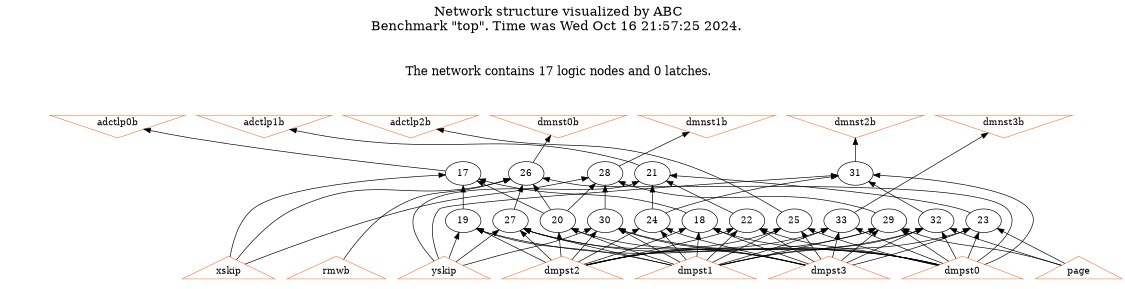 # Network structure generated by ABC

digraph network {
size = "7.5,10";
center = true;
edge [dir = back];

{
  node [shape = plaintext];
  edge [style = invis];
  LevelTitle1 [label=""];
  LevelTitle2 [label=""];
  Level3 [label = ""];
  Level2 [label = ""];
  Level1 [label = ""];
  Level0 [label = ""];
  LevelTitle1 ->  LevelTitle2 ->  Level3 ->  Level2 ->  Level1 ->  Level0;
}

{
  rank = same;
  LevelTitle1;
  title1 [shape=plaintext,
          fontsize=20,
          fontname = "Times-Roman",
          label="Network structure visualized by ABC\nBenchmark \"top\". Time was Wed Oct 16 21:57:25 2024. "
         ];
}

{
  rank = same;
  LevelTitle2;
  title2 [shape=plaintext,
          fontsize=18,
          fontname = "Times-Roman",
          label="The network contains 17 logic nodes and 0 latches.\n"
         ];
}

{
  rank = same;
  Level3;
  Node9 [label = "adctlp0b", shape = invtriangle, color = coral, fillcolor = coral];
  Node10 [label = "adctlp1b", shape = invtriangle, color = coral, fillcolor = coral];
  Node11 [label = "adctlp2b", shape = invtriangle, color = coral, fillcolor = coral];
  Node12 [label = "dmnst0b", shape = invtriangle, color = coral, fillcolor = coral];
  Node13 [label = "dmnst1b", shape = invtriangle, color = coral, fillcolor = coral];
  Node14 [label = "dmnst2b", shape = invtriangle, color = coral, fillcolor = coral];
  Node15 [label = "dmnst3b", shape = invtriangle, color = coral, fillcolor = coral];
}

{
  rank = same;
  Level2;
  Node17 [label = "17\n", shape = ellipse];
  Node21 [label = "21\n", shape = ellipse];
  Node26 [label = "26\n", shape = ellipse];
  Node28 [label = "28\n", shape = ellipse];
  Node31 [label = "31\n", shape = ellipse];
}

{
  rank = same;
  Level1;
  Node18 [label = "18\n", shape = ellipse];
  Node19 [label = "19\n", shape = ellipse];
  Node20 [label = "20\n", shape = ellipse];
  Node22 [label = "22\n", shape = ellipse];
  Node23 [label = "23\n", shape = ellipse];
  Node24 [label = "24\n", shape = ellipse];
  Node25 [label = "25\n", shape = ellipse];
  Node27 [label = "27\n", shape = ellipse];
  Node29 [label = "29\n", shape = ellipse];
  Node30 [label = "30\n", shape = ellipse];
  Node32 [label = "32\n", shape = ellipse];
  Node33 [label = "33\n", shape = ellipse];
}

{
  rank = same;
  Level0;
  Node1 [label = "rmwb", shape = triangle, color = coral, fillcolor = coral];
  Node2 [label = "yskip", shape = triangle, color = coral, fillcolor = coral];
  Node3 [label = "page", shape = triangle, color = coral, fillcolor = coral];
  Node4 [label = "xskip", shape = triangle, color = coral, fillcolor = coral];
  Node5 [label = "dmpst0", shape = triangle, color = coral, fillcolor = coral];
  Node6 [label = "dmpst1", shape = triangle, color = coral, fillcolor = coral];
  Node7 [label = "dmpst2", shape = triangle, color = coral, fillcolor = coral];
  Node8 [label = "dmpst3", shape = triangle, color = coral, fillcolor = coral];
}

title1 -> title2 [style = invis];
title2 -> Node9 [style = invis];
title2 -> Node10 [style = invis];
title2 -> Node11 [style = invis];
title2 -> Node12 [style = invis];
title2 -> Node13 [style = invis];
title2 -> Node14 [style = invis];
title2 -> Node15 [style = invis];
Node9 -> Node10 [style = invis];
Node10 -> Node11 [style = invis];
Node11 -> Node12 [style = invis];
Node12 -> Node13 [style = invis];
Node13 -> Node14 [style = invis];
Node14 -> Node15 [style = invis];
Node9 -> Node17 [style = solid];
Node10 -> Node21 [style = solid];
Node11 -> Node25 [style = solid];
Node12 -> Node26 [style = solid];
Node13 -> Node28 [style = solid];
Node14 -> Node31 [style = solid];
Node15 -> Node33 [style = solid];
Node17 -> Node18 [style = solid];
Node17 -> Node19 [style = solid];
Node17 -> Node20 [style = solid];
Node17 -> Node4 [style = solid];
Node18 -> Node5 [style = solid];
Node18 -> Node6 [style = solid];
Node18 -> Node7 [style = solid];
Node18 -> Node8 [style = solid];
Node19 -> Node2 [style = solid];
Node19 -> Node5 [style = solid];
Node19 -> Node6 [style = solid];
Node19 -> Node7 [style = solid];
Node20 -> Node6 [style = solid];
Node20 -> Node7 [style = solid];
Node20 -> Node8 [style = solid];
Node21 -> Node22 [style = solid];
Node21 -> Node23 [style = solid];
Node21 -> Node24 [style = solid];
Node21 -> Node2 [style = solid];
Node22 -> Node5 [style = solid];
Node22 -> Node6 [style = solid];
Node22 -> Node7 [style = solid];
Node22 -> Node8 [style = solid];
Node23 -> Node3 [style = solid];
Node23 -> Node5 [style = solid];
Node23 -> Node6 [style = solid];
Node23 -> Node8 [style = solid];
Node24 -> Node6 [style = solid];
Node24 -> Node7 [style = solid];
Node24 -> Node8 [style = solid];
Node25 -> Node5 [style = solid];
Node25 -> Node6 [style = solid];
Node25 -> Node7 [style = solid];
Node25 -> Node8 [style = solid];
Node26 -> Node20 [style = solid];
Node26 -> Node27 [style = solid];
Node26 -> Node1 [style = solid];
Node26 -> Node4 [style = solid];
Node26 -> Node5 [style = solid];
Node27 -> Node2 [style = solid];
Node27 -> Node5 [style = solid];
Node27 -> Node6 [style = solid];
Node27 -> Node7 [style = solid];
Node27 -> Node8 [style = solid];
Node28 -> Node20 [style = solid];
Node28 -> Node29 [style = solid];
Node28 -> Node30 [style = solid];
Node28 -> Node4 [style = solid];
Node29 -> Node3 [style = solid];
Node29 -> Node5 [style = solid];
Node29 -> Node6 [style = solid];
Node29 -> Node7 [style = solid];
Node29 -> Node8 [style = solid];
Node30 -> Node2 [style = solid];
Node30 -> Node5 [style = solid];
Node30 -> Node6 [style = solid];
Node30 -> Node7 [style = solid];
Node30 -> Node8 [style = solid];
Node31 -> Node24 [style = solid];
Node31 -> Node32 [style = solid];
Node31 -> Node2 [style = solid];
Node31 -> Node5 [style = solid];
Node32 -> Node3 [style = solid];
Node32 -> Node5 [style = solid];
Node32 -> Node6 [style = solid];
Node32 -> Node7 [style = solid];
Node32 -> Node8 [style = solid];
Node33 -> Node5 [style = solid];
Node33 -> Node6 [style = solid];
Node33 -> Node7 [style = solid];
Node33 -> Node8 [style = solid];
}

